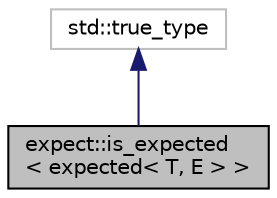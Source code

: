 digraph "expect::is_expected&lt; expected&lt; T, E &gt; &gt;"
{
  edge [fontname="Helvetica",fontsize="10",labelfontname="Helvetica",labelfontsize="10"];
  node [fontname="Helvetica",fontsize="10",shape=record];
  Node0 [label="expect::is_expected\l\< expected\< T, E \> \>",height=0.2,width=0.4,color="black", fillcolor="grey75", style="filled", fontcolor="black"];
  Node1 -> Node0 [dir="back",color="midnightblue",fontsize="10",style="solid",fontname="Helvetica"];
  Node1 [label="std::true_type",height=0.2,width=0.4,color="grey75", fillcolor="white", style="filled"];
}
